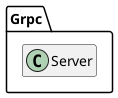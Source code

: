 @startuml
set namespaceSeparator \\
hide members
hide << alias >> circle

class Grpc\\Server
@enduml
